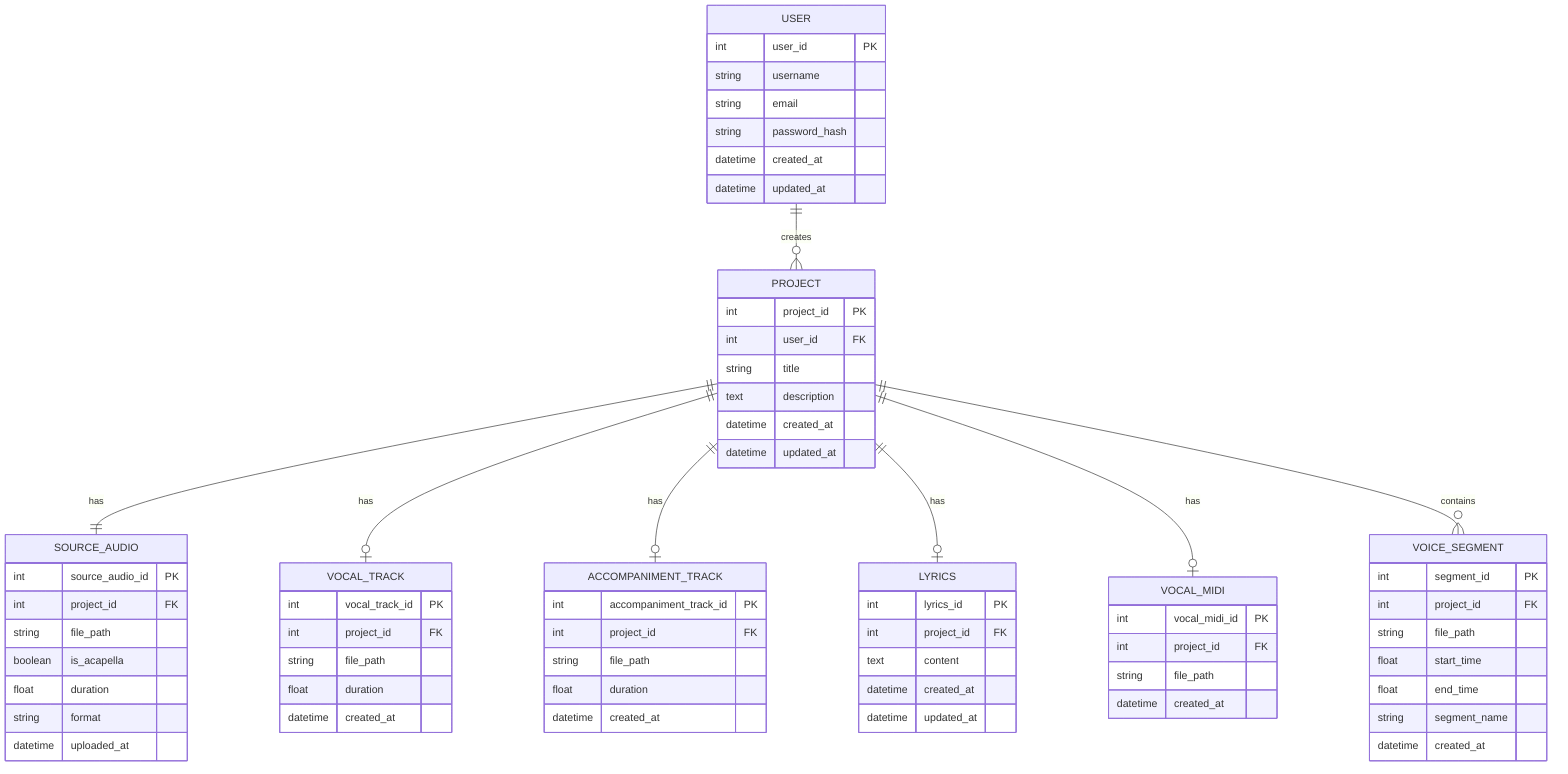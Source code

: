 erDiagram
    USER ||--o{ PROJECT : creates
    PROJECT ||--|| SOURCE_AUDIO : has
    PROJECT ||--o| VOCAL_TRACK : has
    PROJECT ||--o| ACCOMPANIMENT_TRACK : has
    PROJECT ||--o| LYRICS : has
    PROJECT ||--o| VOCAL_MIDI : has
    PROJECT ||--o{ VOICE_SEGMENT : contains
    
    USER {
        int user_id PK
        string username
        string email
        string password_hash
        datetime created_at
        datetime updated_at
    }
    
    PROJECT {
        int project_id PK
        int user_id FK
        string title
        text description
        datetime created_at
        datetime updated_at
    }
    
    SOURCE_AUDIO {
        int source_audio_id PK
        int project_id FK
        string file_path
        boolean is_acapella
        float duration
        string format
        datetime uploaded_at
    }
    
    VOCAL_TRACK {
        int vocal_track_id PK
        int project_id FK
        string file_path
        float duration
        datetime created_at
    }
    
    ACCOMPANIMENT_TRACK {
        int accompaniment_track_id PK
        int project_id FK
        string file_path
        float duration
        datetime created_at
    }
    
    LYRICS {
        int lyrics_id PK
        int project_id FK
        text content
        datetime created_at
        datetime updated_at
    }
    
    VOCAL_MIDI {
        int vocal_midi_id PK
        int project_id FK
        string file_path
        datetime created_at
    }
    
    VOICE_SEGMENT {
        int segment_id PK
        int project_id FK
        string file_path
        float start_time
        float end_time
        string segment_name
        datetime created_at
    }